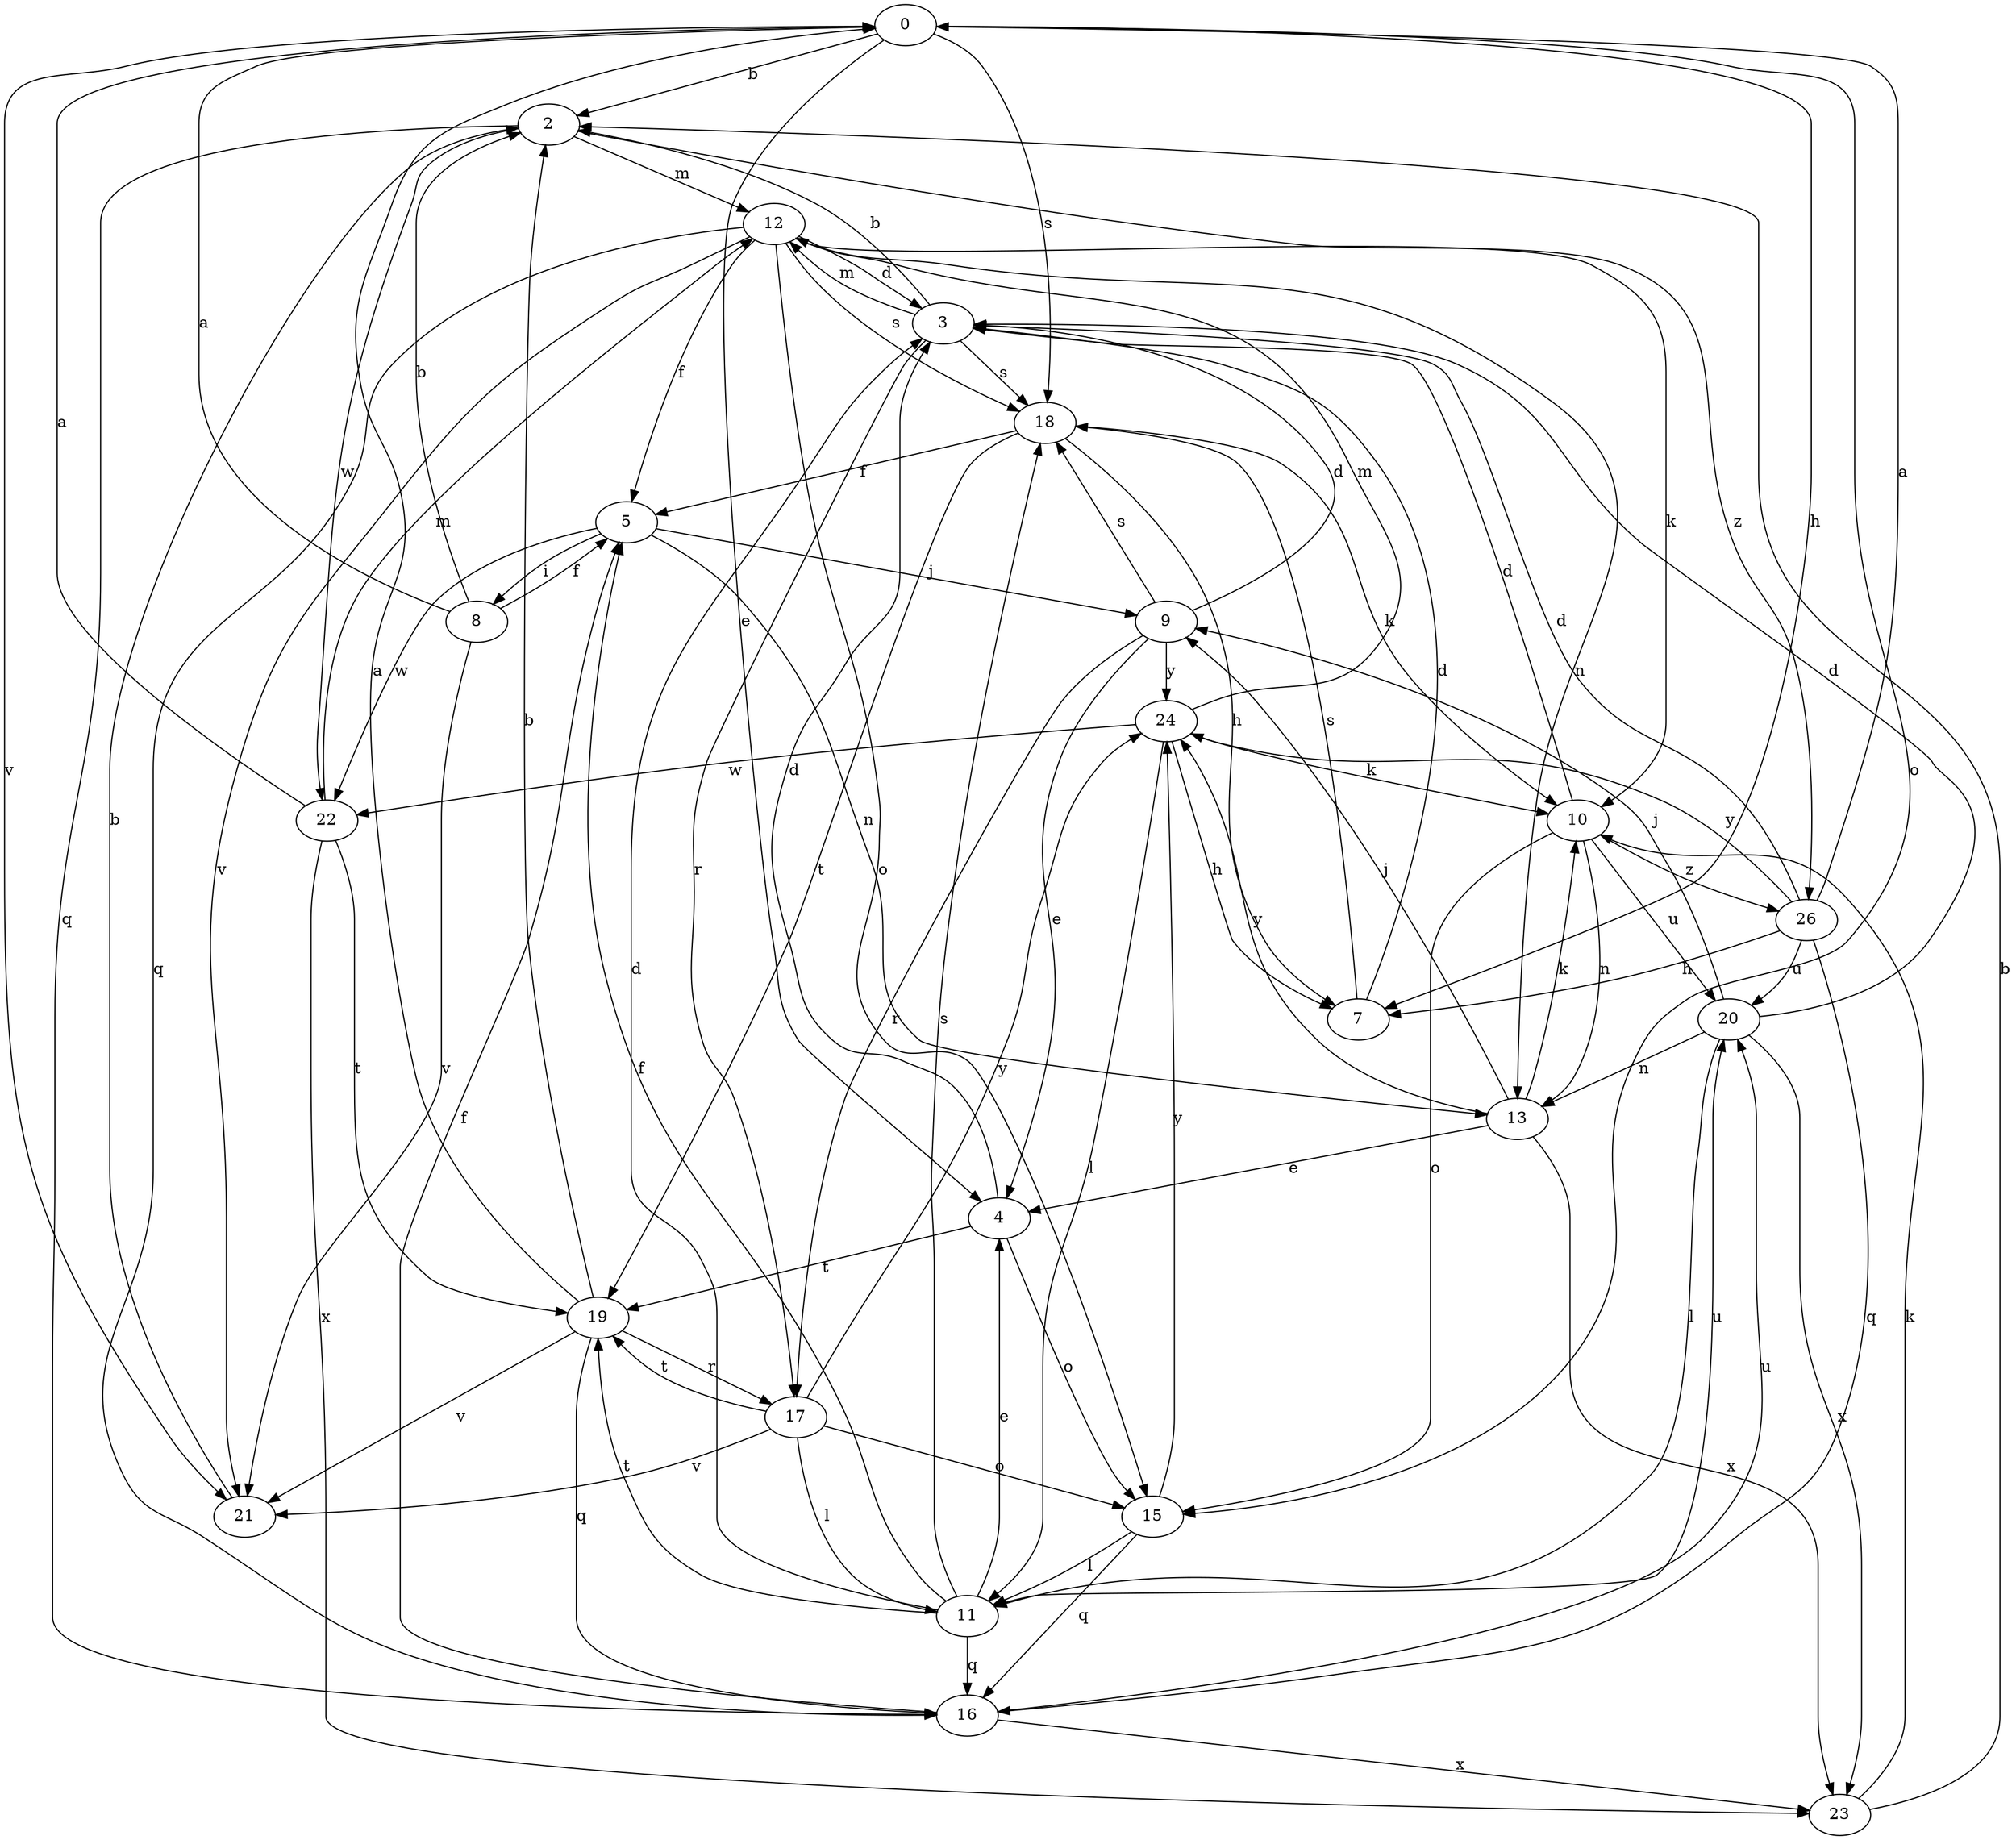 strict digraph  {
0;
2;
3;
4;
5;
7;
8;
9;
10;
11;
12;
13;
15;
16;
17;
18;
19;
20;
21;
22;
23;
24;
26;
0 -> 2  [label=b];
0 -> 4  [label=e];
0 -> 7  [label=h];
0 -> 15  [label=o];
0 -> 18  [label=s];
0 -> 21  [label=v];
2 -> 12  [label=m];
2 -> 16  [label=q];
2 -> 22  [label=w];
2 -> 26  [label=z];
3 -> 2  [label=b];
3 -> 12  [label=m];
3 -> 17  [label=r];
3 -> 18  [label=s];
4 -> 3  [label=d];
4 -> 15  [label=o];
4 -> 19  [label=t];
5 -> 8  [label=i];
5 -> 9  [label=j];
5 -> 13  [label=n];
5 -> 22  [label=w];
7 -> 3  [label=d];
7 -> 18  [label=s];
8 -> 0  [label=a];
8 -> 2  [label=b];
8 -> 5  [label=f];
8 -> 21  [label=v];
9 -> 3  [label=d];
9 -> 4  [label=e];
9 -> 17  [label=r];
9 -> 18  [label=s];
9 -> 24  [label=y];
10 -> 3  [label=d];
10 -> 13  [label=n];
10 -> 15  [label=o];
10 -> 20  [label=u];
10 -> 26  [label=z];
11 -> 3  [label=d];
11 -> 4  [label=e];
11 -> 5  [label=f];
11 -> 16  [label=q];
11 -> 18  [label=s];
11 -> 19  [label=t];
11 -> 20  [label=u];
12 -> 3  [label=d];
12 -> 5  [label=f];
12 -> 10  [label=k];
12 -> 13  [label=n];
12 -> 15  [label=o];
12 -> 16  [label=q];
12 -> 18  [label=s];
12 -> 21  [label=v];
13 -> 4  [label=e];
13 -> 9  [label=j];
13 -> 10  [label=k];
13 -> 23  [label=x];
13 -> 24  [label=y];
15 -> 11  [label=l];
15 -> 16  [label=q];
15 -> 24  [label=y];
16 -> 5  [label=f];
16 -> 20  [label=u];
16 -> 23  [label=x];
17 -> 11  [label=l];
17 -> 15  [label=o];
17 -> 19  [label=t];
17 -> 21  [label=v];
17 -> 24  [label=y];
18 -> 5  [label=f];
18 -> 7  [label=h];
18 -> 10  [label=k];
18 -> 19  [label=t];
19 -> 0  [label=a];
19 -> 2  [label=b];
19 -> 16  [label=q];
19 -> 17  [label=r];
19 -> 21  [label=v];
20 -> 3  [label=d];
20 -> 9  [label=j];
20 -> 11  [label=l];
20 -> 13  [label=n];
20 -> 23  [label=x];
21 -> 2  [label=b];
22 -> 0  [label=a];
22 -> 12  [label=m];
22 -> 19  [label=t];
22 -> 23  [label=x];
23 -> 2  [label=b];
23 -> 10  [label=k];
24 -> 7  [label=h];
24 -> 10  [label=k];
24 -> 11  [label=l];
24 -> 12  [label=m];
24 -> 22  [label=w];
26 -> 0  [label=a];
26 -> 3  [label=d];
26 -> 7  [label=h];
26 -> 16  [label=q];
26 -> 20  [label=u];
26 -> 24  [label=y];
}

